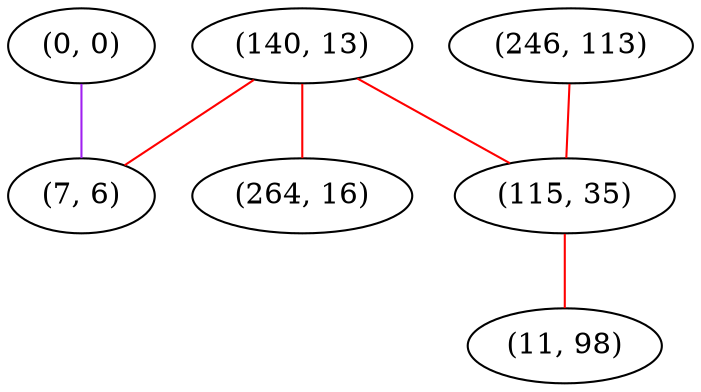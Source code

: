 graph "" {
"(0, 0)";
"(140, 13)";
"(7, 6)";
"(246, 113)";
"(115, 35)";
"(264, 16)";
"(11, 98)";
"(0, 0)" -- "(7, 6)"  [color=purple, key=0, weight=4];
"(140, 13)" -- "(7, 6)"  [color=red, key=0, weight=1];
"(140, 13)" -- "(264, 16)"  [color=red, key=0, weight=1];
"(140, 13)" -- "(115, 35)"  [color=red, key=0, weight=1];
"(246, 113)" -- "(115, 35)"  [color=red, key=0, weight=1];
"(115, 35)" -- "(11, 98)"  [color=red, key=0, weight=1];
}
